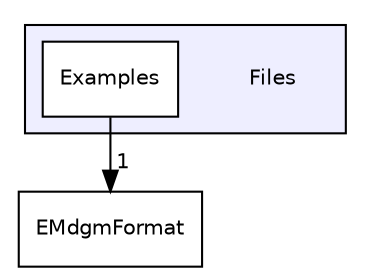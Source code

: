 digraph "Files" {
  compound=true
  node [ fontsize="10", fontname="Helvetica"];
  edge [ labelfontsize="10", labelfontname="Helvetica"];
  subgraph clusterdir_8d93c22c2bc29a31b9caf9f001593817 {
    graph [ bgcolor="#eeeeff", pencolor="black", label="" URL="dir_8d93c22c2bc29a31b9caf9f001593817.html"];
    dir_8d93c22c2bc29a31b9caf9f001593817 [shape=plaintext label="Files"];
    dir_3da25149bc73d466b7879c29c52d730f [shape=box label="Examples" color="black" fillcolor="white" style="filled" URL="dir_3da25149bc73d466b7879c29c52d730f.html"];
  }
  dir_4e7e7d5588f0d36363483f07ba4cb653 [shape=box label="EMdgmFormat" URL="dir_4e7e7d5588f0d36363483f07ba4cb653.html"];
  dir_3da25149bc73d466b7879c29c52d730f->dir_4e7e7d5588f0d36363483f07ba4cb653 [headlabel="1", labeldistance=1.5 headhref="dir_000002_000000.html"];
}
